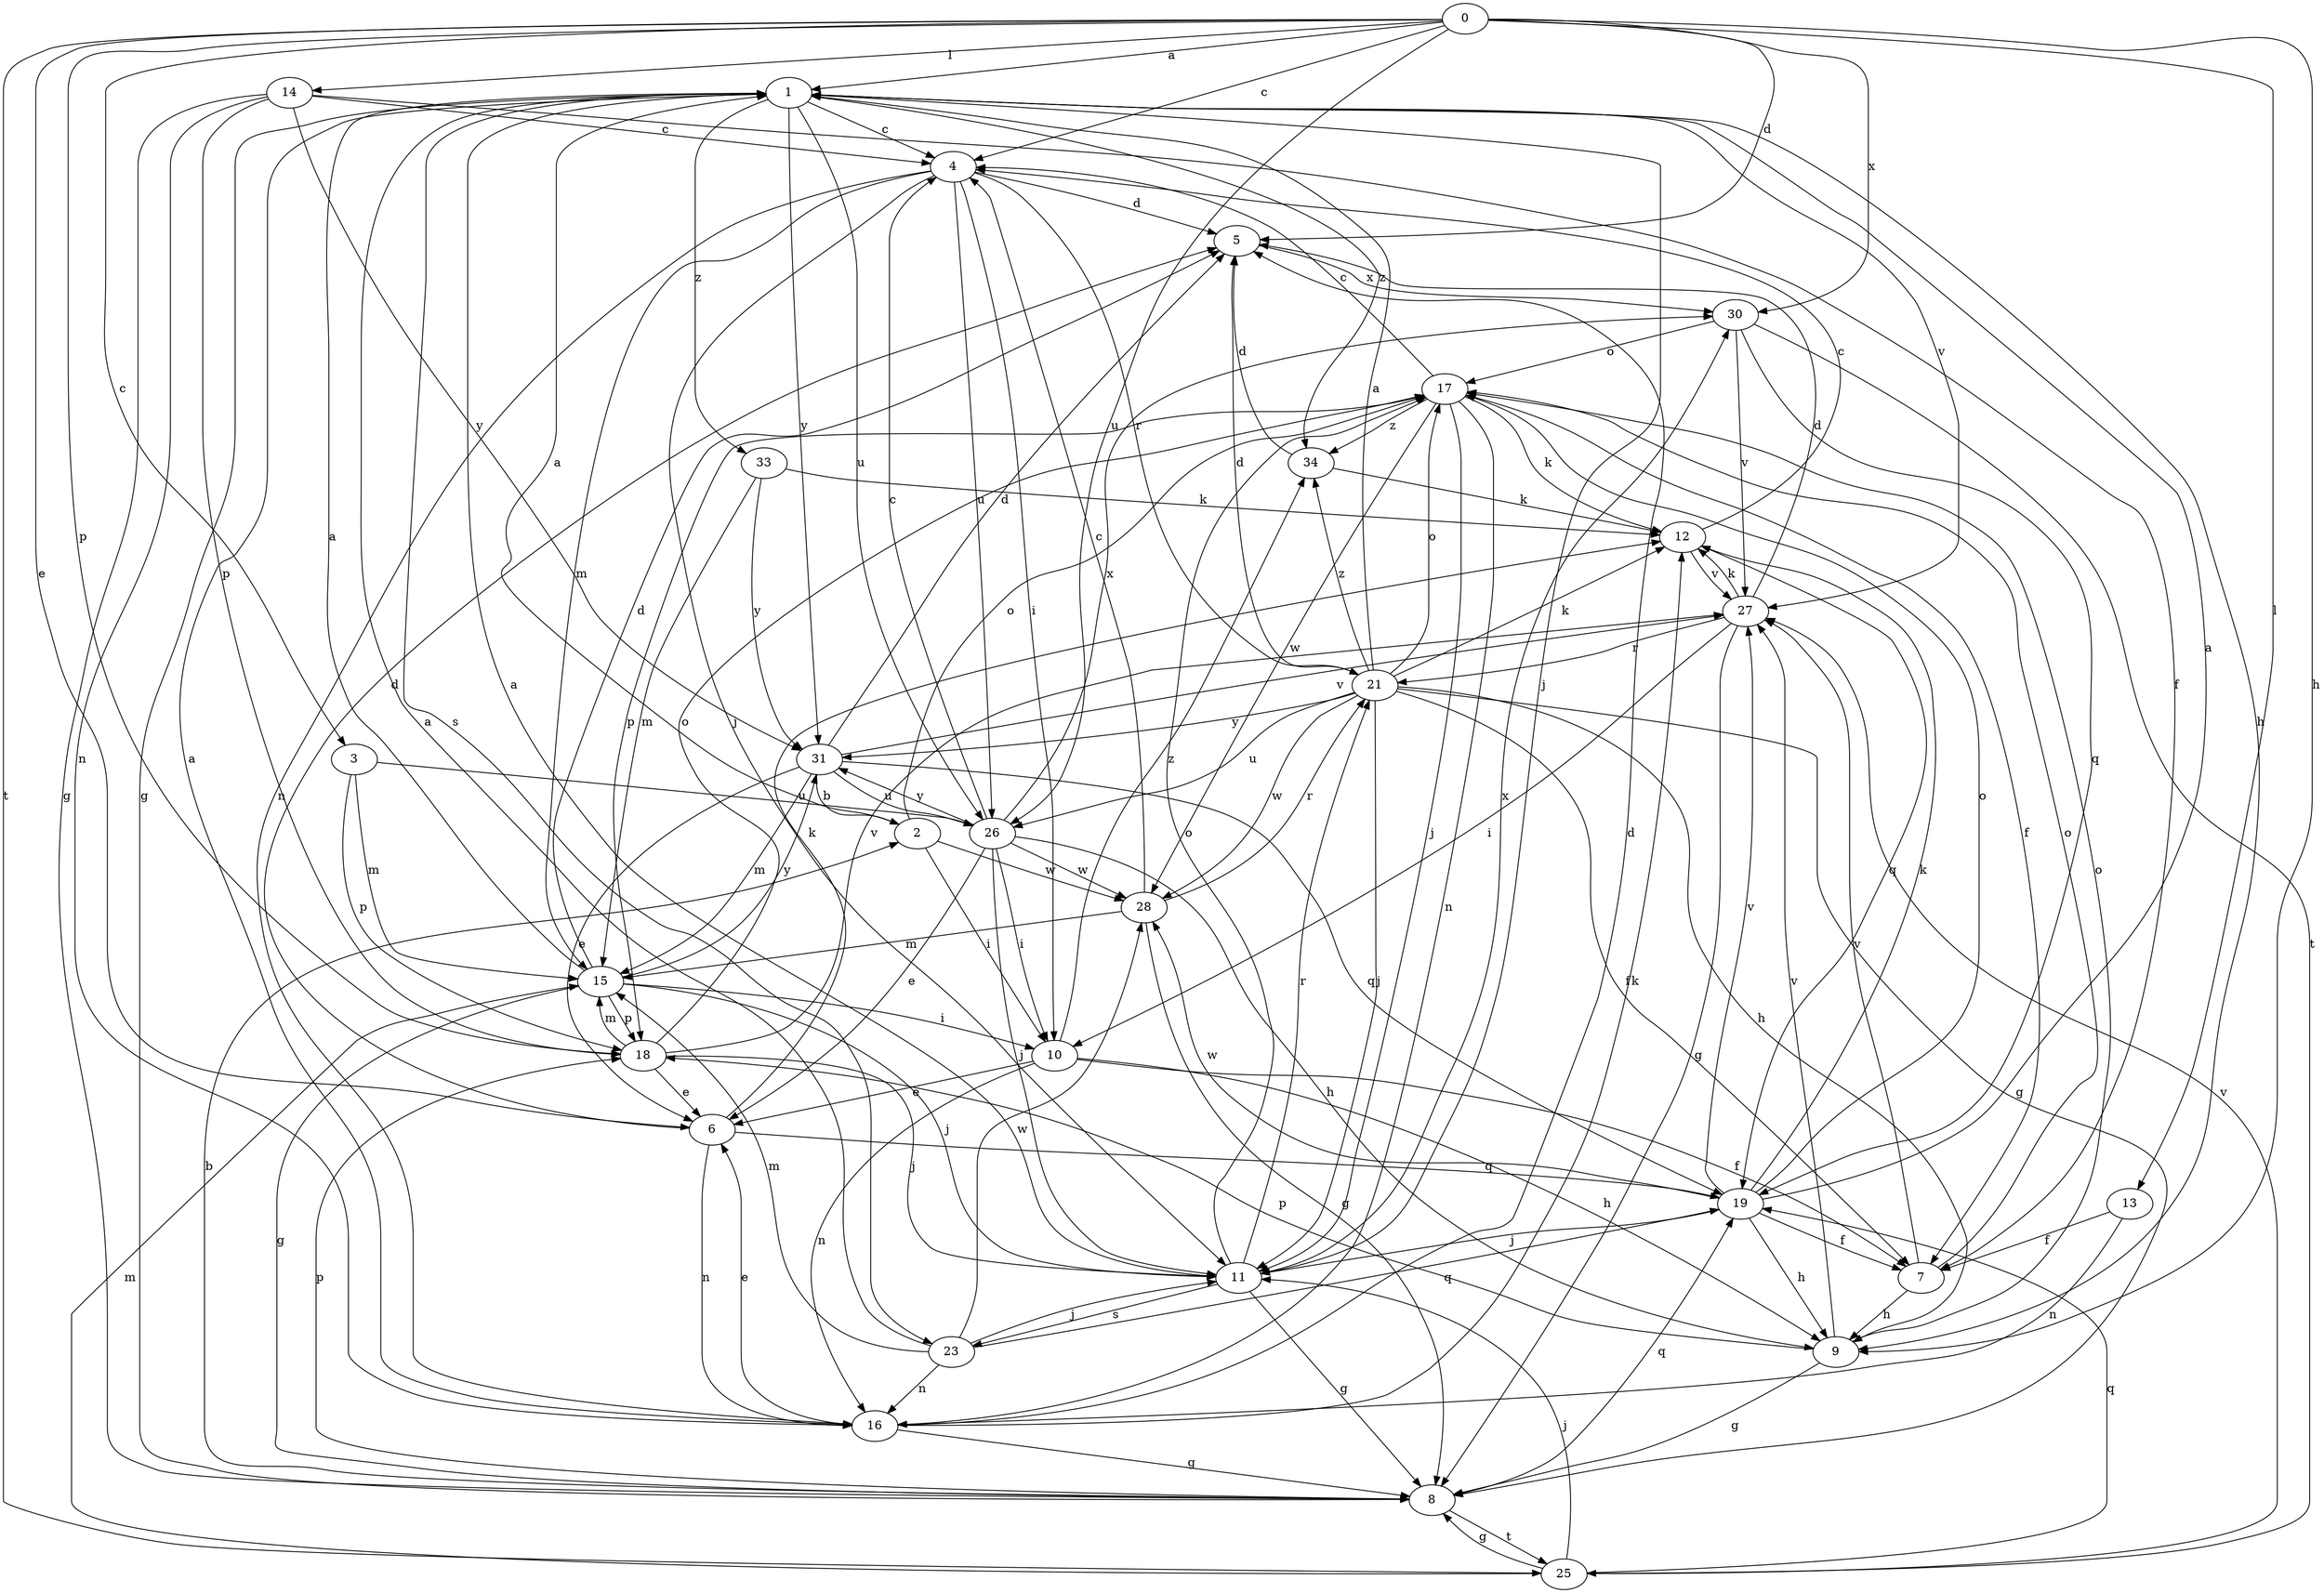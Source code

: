 strict digraph  {
0;
1;
2;
3;
4;
5;
6;
7;
8;
9;
10;
11;
12;
13;
14;
15;
16;
17;
18;
19;
21;
23;
25;
26;
27;
28;
30;
31;
33;
34;
0 -> 1  [label=a];
0 -> 3  [label=c];
0 -> 4  [label=c];
0 -> 5  [label=d];
0 -> 6  [label=e];
0 -> 9  [label=h];
0 -> 13  [label=l];
0 -> 14  [label=l];
0 -> 18  [label=p];
0 -> 25  [label=t];
0 -> 26  [label=u];
0 -> 30  [label=x];
1 -> 4  [label=c];
1 -> 8  [label=g];
1 -> 9  [label=h];
1 -> 11  [label=j];
1 -> 23  [label=s];
1 -> 26  [label=u];
1 -> 27  [label=v];
1 -> 31  [label=y];
1 -> 33  [label=z];
1 -> 34  [label=z];
2 -> 1  [label=a];
2 -> 10  [label=i];
2 -> 17  [label=o];
2 -> 28  [label=w];
3 -> 15  [label=m];
3 -> 18  [label=p];
3 -> 26  [label=u];
4 -> 5  [label=d];
4 -> 10  [label=i];
4 -> 11  [label=j];
4 -> 15  [label=m];
4 -> 16  [label=n];
4 -> 21  [label=r];
4 -> 26  [label=u];
5 -> 30  [label=x];
6 -> 5  [label=d];
6 -> 12  [label=k];
6 -> 16  [label=n];
6 -> 19  [label=q];
7 -> 9  [label=h];
7 -> 17  [label=o];
7 -> 27  [label=v];
8 -> 2  [label=b];
8 -> 18  [label=p];
8 -> 19  [label=q];
8 -> 25  [label=t];
9 -> 8  [label=g];
9 -> 17  [label=o];
9 -> 18  [label=p];
9 -> 27  [label=v];
10 -> 6  [label=e];
10 -> 7  [label=f];
10 -> 9  [label=h];
10 -> 16  [label=n];
10 -> 34  [label=z];
11 -> 1  [label=a];
11 -> 8  [label=g];
11 -> 17  [label=o];
11 -> 21  [label=r];
11 -> 23  [label=s];
11 -> 30  [label=x];
12 -> 4  [label=c];
12 -> 19  [label=q];
12 -> 27  [label=v];
13 -> 7  [label=f];
13 -> 16  [label=n];
14 -> 4  [label=c];
14 -> 7  [label=f];
14 -> 8  [label=g];
14 -> 16  [label=n];
14 -> 18  [label=p];
14 -> 31  [label=y];
15 -> 1  [label=a];
15 -> 5  [label=d];
15 -> 8  [label=g];
15 -> 10  [label=i];
15 -> 11  [label=j];
15 -> 18  [label=p];
15 -> 31  [label=y];
16 -> 1  [label=a];
16 -> 5  [label=d];
16 -> 6  [label=e];
16 -> 8  [label=g];
16 -> 12  [label=k];
17 -> 4  [label=c];
17 -> 7  [label=f];
17 -> 11  [label=j];
17 -> 12  [label=k];
17 -> 16  [label=n];
17 -> 18  [label=p];
17 -> 28  [label=w];
17 -> 34  [label=z];
18 -> 6  [label=e];
18 -> 11  [label=j];
18 -> 15  [label=m];
18 -> 17  [label=o];
18 -> 27  [label=v];
19 -> 1  [label=a];
19 -> 7  [label=f];
19 -> 9  [label=h];
19 -> 11  [label=j];
19 -> 12  [label=k];
19 -> 17  [label=o];
19 -> 27  [label=v];
19 -> 28  [label=w];
21 -> 1  [label=a];
21 -> 5  [label=d];
21 -> 7  [label=f];
21 -> 8  [label=g];
21 -> 9  [label=h];
21 -> 11  [label=j];
21 -> 12  [label=k];
21 -> 17  [label=o];
21 -> 26  [label=u];
21 -> 28  [label=w];
21 -> 31  [label=y];
21 -> 34  [label=z];
23 -> 1  [label=a];
23 -> 11  [label=j];
23 -> 15  [label=m];
23 -> 16  [label=n];
23 -> 19  [label=q];
23 -> 28  [label=w];
25 -> 8  [label=g];
25 -> 11  [label=j];
25 -> 15  [label=m];
25 -> 19  [label=q];
25 -> 27  [label=v];
26 -> 4  [label=c];
26 -> 6  [label=e];
26 -> 9  [label=h];
26 -> 10  [label=i];
26 -> 11  [label=j];
26 -> 28  [label=w];
26 -> 30  [label=x];
26 -> 31  [label=y];
27 -> 5  [label=d];
27 -> 8  [label=g];
27 -> 10  [label=i];
27 -> 12  [label=k];
27 -> 21  [label=r];
28 -> 4  [label=c];
28 -> 8  [label=g];
28 -> 15  [label=m];
28 -> 21  [label=r];
30 -> 17  [label=o];
30 -> 19  [label=q];
30 -> 25  [label=t];
30 -> 27  [label=v];
31 -> 2  [label=b];
31 -> 5  [label=d];
31 -> 6  [label=e];
31 -> 15  [label=m];
31 -> 19  [label=q];
31 -> 26  [label=u];
31 -> 27  [label=v];
33 -> 12  [label=k];
33 -> 15  [label=m];
33 -> 31  [label=y];
34 -> 5  [label=d];
34 -> 12  [label=k];
}
